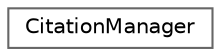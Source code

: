 digraph "Graphical Class Hierarchy"
{
 // INTERACTIVE_SVG=YES
 // LATEX_PDF_SIZE
  bgcolor="transparent";
  edge [fontname=Helvetica,fontsize=10,labelfontname=Helvetica,labelfontsize=10];
  node [fontname=Helvetica,fontsize=10,shape=box,height=0.2,width=0.4];
  rankdir="LR";
  Node0 [label="CitationManager",height=0.2,width=0.4,color="grey40", fillcolor="white", style="filled",URL="$de/dff/class_citation_manager.html",tooltip="Citation manager class."];
}
